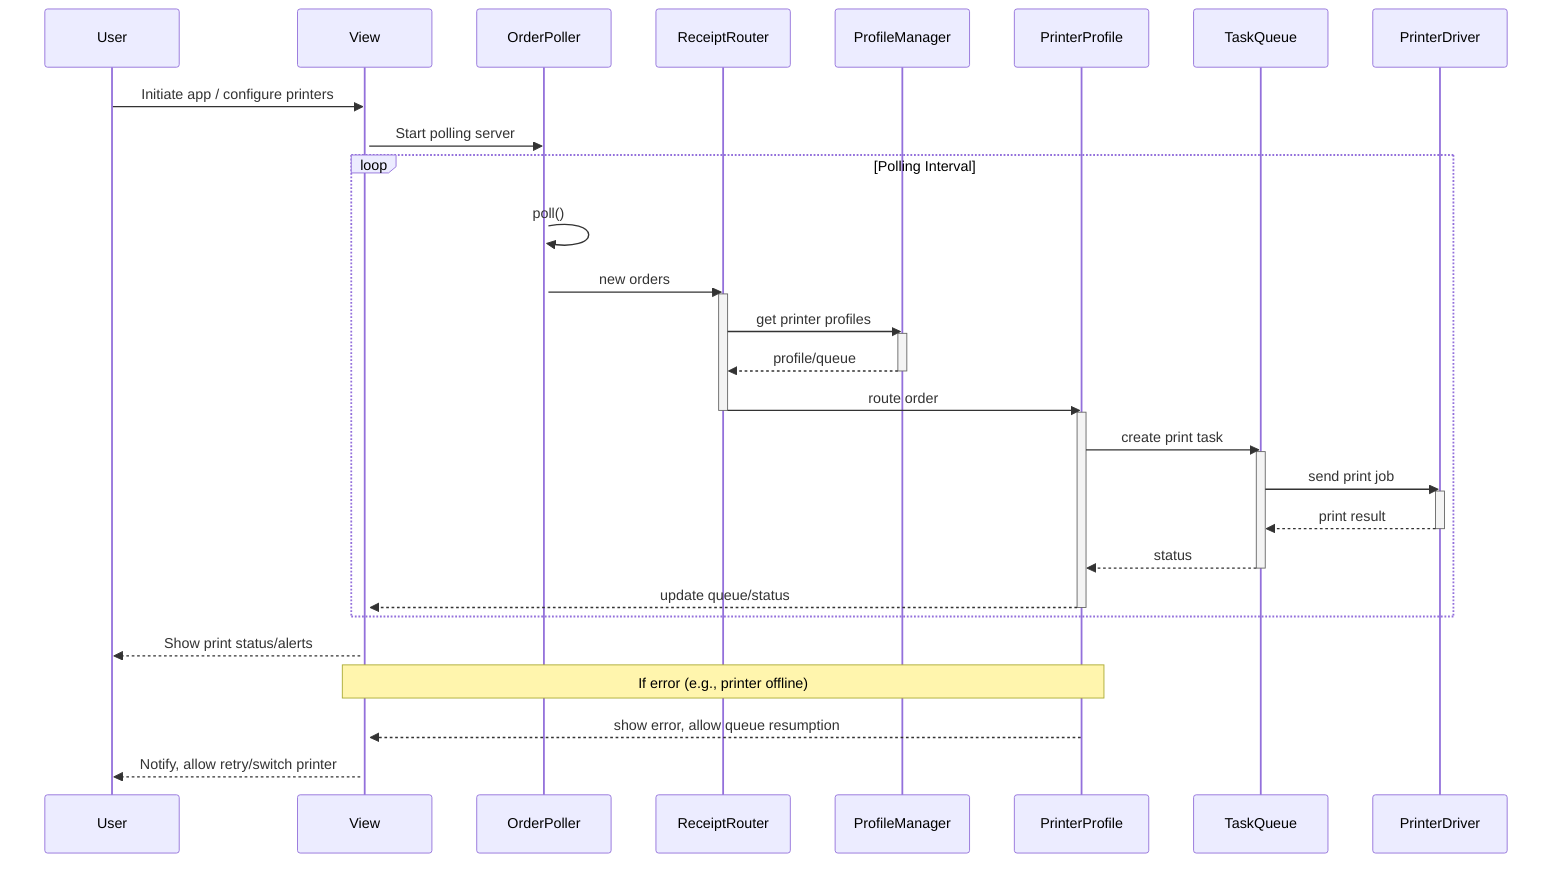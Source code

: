 sequenceDiagram
    participant User
    participant View
    participant OrderPoller
    participant ReceiptRouter
    participant ProfileManager
    participant PrinterProfile
    participant TaskQueue
    participant PrinterDriver

    User->>View: Initiate app / configure printers
    activate View
    View->>OrderPoller: Start polling server
    activate OrderPoller
    loop Polling Interval
        OrderPoller->>OrderPoller: poll()
        OrderPoller->>ReceiptRouter: new orders
        activate ReceiptRouter
        ReceiptRouter->>ProfileManager: get printer profiles
        activate ProfileManager
        ProfileManager-->>ReceiptRouter: profile/queue
        deactivate ProfileManager
        ReceiptRouter->>PrinterProfile: route order
        deactivate ReceiptRouter
        activate PrinterProfile
        PrinterProfile->>TaskQueue: create print task
        activate TaskQueue
        TaskQueue->>PrinterDriver: send print job
        activate PrinterDriver
        PrinterDriver-->>TaskQueue: print result
        deactivate PrinterDriver
        TaskQueue-->>PrinterProfile: status
        deactivate TaskQueue
        PrinterProfile-->>View: update queue/status
        deactivate PrinterProfile
    end
    View-->>User: Show print status/alerts
    Note over PrinterProfile,View: If error (e.g., printer offline)
    PrinterProfile-->>View: show error, allow queue resumption
    View-->>User: Notify, allow retry/switch printer